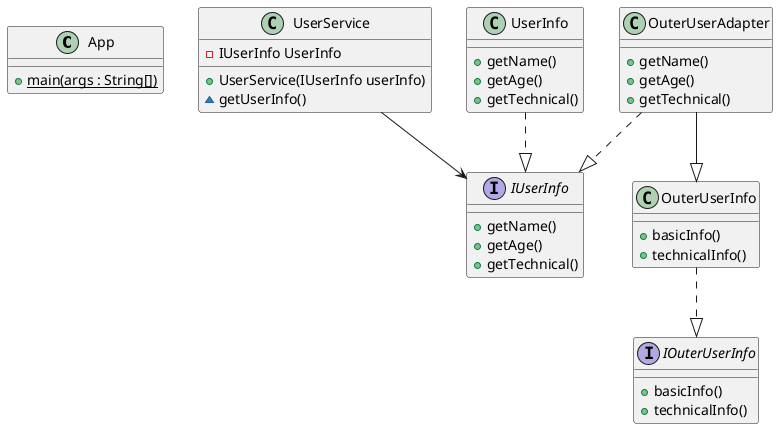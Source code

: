 @startuml

class App {
    + main(args : String[]) {static}
}

class UserService {
    + UserService(IUserInfo userInfo)
    - IUserInfo UserInfo
    ~ getUserInfo()
}

interface IOuterUserInfo {
    + basicInfo()
    + technicalInfo()
}

interface IUserInfo {
    + getName()
    + getAge()
    + getTechnical()
}

class OuterUserInfo {
    + basicInfo()
    + technicalInfo()
}

class UserInfo {
    + getName()
    + getAge()
    + getTechnical()
}

class OuterUserAdapter {
    + getName()
    + getAge()
    + getTechnical()
}

OuterUserAdapter ..|> IUserInfo
OuterUserAdapter --|> OuterUserInfo
UserInfo ..|> IUserInfo
OuterUserInfo ..|> IOuterUserInfo
UserService --> IUserInfo

@enduml